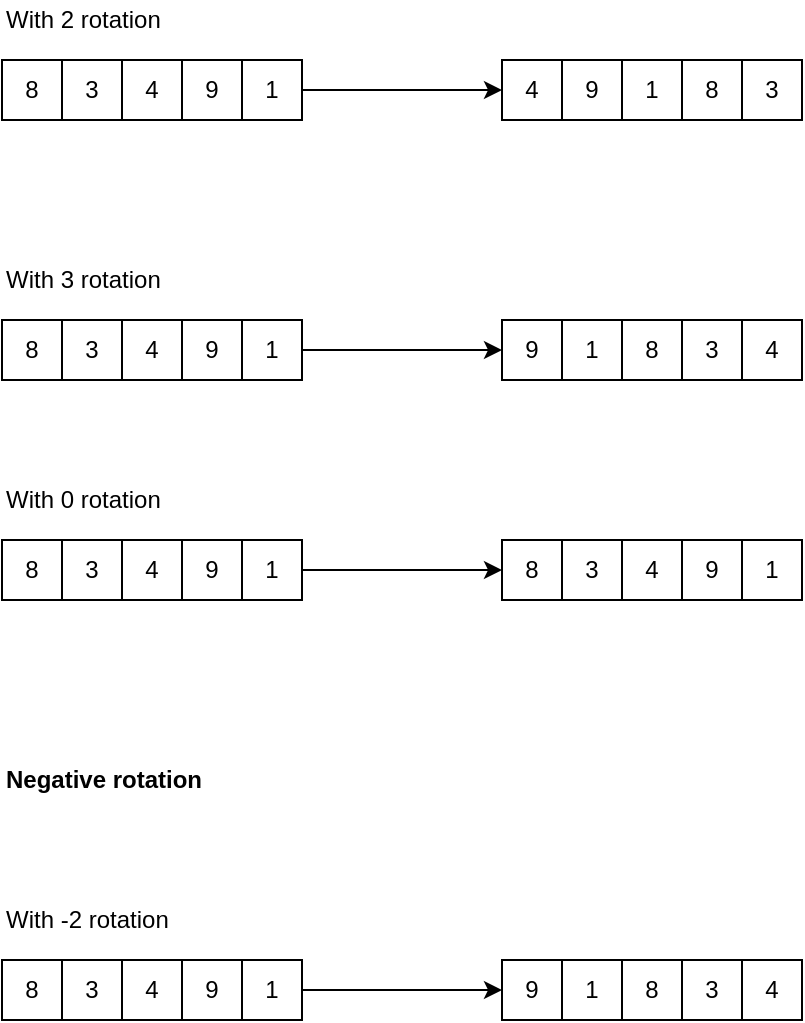 <mxfile version="12.6.4" type="github">
  <diagram id="HrM-nxRuu2O6wdgJGOM7" name="Page-1">
    <mxGraphModel dx="1352" dy="757" grid="1" gridSize="10" guides="1" tooltips="1" connect="1" arrows="1" fold="1" page="1" pageScale="1" pageWidth="850" pageHeight="1100" math="0" shadow="0">
      <root>
        <mxCell id="0"/>
        <mxCell id="1" parent="0"/>
        <mxCell id="QFDXtt2NurlHFwD-7sQe-1" value="8" style="whiteSpace=wrap;html=1;aspect=fixed;" parent="1" vertex="1">
          <mxGeometry x="140" y="180" width="30" height="30" as="geometry"/>
        </mxCell>
        <mxCell id="QFDXtt2NurlHFwD-7sQe-2" value="3" style="whiteSpace=wrap;html=1;aspect=fixed;" parent="1" vertex="1">
          <mxGeometry x="170" y="180" width="30" height="30" as="geometry"/>
        </mxCell>
        <mxCell id="QFDXtt2NurlHFwD-7sQe-3" value="4" style="whiteSpace=wrap;html=1;aspect=fixed;" parent="1" vertex="1">
          <mxGeometry x="200" y="180" width="30" height="30" as="geometry"/>
        </mxCell>
        <mxCell id="QFDXtt2NurlHFwD-7sQe-4" value="9" style="whiteSpace=wrap;html=1;aspect=fixed;" parent="1" vertex="1">
          <mxGeometry x="230" y="180" width="30" height="30" as="geometry"/>
        </mxCell>
        <mxCell id="QFDXtt2NurlHFwD-7sQe-5" value="1" style="whiteSpace=wrap;html=1;aspect=fixed;" parent="1" vertex="1">
          <mxGeometry x="260" y="180" width="30" height="30" as="geometry"/>
        </mxCell>
        <mxCell id="QFDXtt2NurlHFwD-7sQe-7" value="With 2 rotation" style="text;html=1;strokeColor=none;fillColor=none;align=left;verticalAlign=middle;whiteSpace=wrap;rounded=0;" parent="1" vertex="1">
          <mxGeometry x="140" y="150" width="180" height="20" as="geometry"/>
        </mxCell>
        <mxCell id="QFDXtt2NurlHFwD-7sQe-8" value="" style="endArrow=classic;html=1;entryX=0;entryY=0.5;entryDx=0;entryDy=0;" parent="1" source="QFDXtt2NurlHFwD-7sQe-5" target="QFDXtt2NurlHFwD-7sQe-9" edge="1">
          <mxGeometry width="50" height="50" relative="1" as="geometry">
            <mxPoint x="300" y="195" as="sourcePoint"/>
            <mxPoint x="190" y="230" as="targetPoint"/>
          </mxGeometry>
        </mxCell>
        <mxCell id="QFDXtt2NurlHFwD-7sQe-9" value="4" style="whiteSpace=wrap;html=1;aspect=fixed;" parent="1" vertex="1">
          <mxGeometry x="390" y="180" width="30" height="30" as="geometry"/>
        </mxCell>
        <mxCell id="QFDXtt2NurlHFwD-7sQe-10" value="9" style="whiteSpace=wrap;html=1;aspect=fixed;" parent="1" vertex="1">
          <mxGeometry x="420" y="180" width="30" height="30" as="geometry"/>
        </mxCell>
        <mxCell id="QFDXtt2NurlHFwD-7sQe-11" value="1" style="whiteSpace=wrap;html=1;aspect=fixed;" parent="1" vertex="1">
          <mxGeometry x="450" y="180" width="30" height="30" as="geometry"/>
        </mxCell>
        <mxCell id="QFDXtt2NurlHFwD-7sQe-12" value="8" style="whiteSpace=wrap;html=1;aspect=fixed;" parent="1" vertex="1">
          <mxGeometry x="480" y="180" width="30" height="30" as="geometry"/>
        </mxCell>
        <mxCell id="QFDXtt2NurlHFwD-7sQe-13" value="3" style="whiteSpace=wrap;html=1;aspect=fixed;" parent="1" vertex="1">
          <mxGeometry x="510" y="180" width="30" height="30" as="geometry"/>
        </mxCell>
        <mxCell id="QFDXtt2NurlHFwD-7sQe-14" value="8" style="whiteSpace=wrap;html=1;aspect=fixed;" parent="1" vertex="1">
          <mxGeometry x="140" y="310" width="30" height="30" as="geometry"/>
        </mxCell>
        <mxCell id="QFDXtt2NurlHFwD-7sQe-15" value="3" style="whiteSpace=wrap;html=1;aspect=fixed;" parent="1" vertex="1">
          <mxGeometry x="170" y="310" width="30" height="30" as="geometry"/>
        </mxCell>
        <mxCell id="QFDXtt2NurlHFwD-7sQe-16" value="4" style="whiteSpace=wrap;html=1;aspect=fixed;" parent="1" vertex="1">
          <mxGeometry x="200" y="310" width="30" height="30" as="geometry"/>
        </mxCell>
        <mxCell id="QFDXtt2NurlHFwD-7sQe-17" value="9" style="whiteSpace=wrap;html=1;aspect=fixed;" parent="1" vertex="1">
          <mxGeometry x="230" y="310" width="30" height="30" as="geometry"/>
        </mxCell>
        <mxCell id="QFDXtt2NurlHFwD-7sQe-18" value="1" style="whiteSpace=wrap;html=1;aspect=fixed;" parent="1" vertex="1">
          <mxGeometry x="260" y="310" width="30" height="30" as="geometry"/>
        </mxCell>
        <mxCell id="QFDXtt2NurlHFwD-7sQe-19" value="With 3 rotation" style="text;html=1;strokeColor=none;fillColor=none;align=left;verticalAlign=middle;whiteSpace=wrap;rounded=0;" parent="1" vertex="1">
          <mxGeometry x="140" y="280" width="180" height="20" as="geometry"/>
        </mxCell>
        <mxCell id="QFDXtt2NurlHFwD-7sQe-20" value="" style="endArrow=classic;html=1;entryX=0;entryY=0.5;entryDx=0;entryDy=0;" parent="1" source="QFDXtt2NurlHFwD-7sQe-18" target="QFDXtt2NurlHFwD-7sQe-21" edge="1">
          <mxGeometry width="50" height="50" relative="1" as="geometry">
            <mxPoint x="300" y="325" as="sourcePoint"/>
            <mxPoint x="190" y="360" as="targetPoint"/>
          </mxGeometry>
        </mxCell>
        <mxCell id="QFDXtt2NurlHFwD-7sQe-21" value="9" style="whiteSpace=wrap;html=1;aspect=fixed;" parent="1" vertex="1">
          <mxGeometry x="390" y="310" width="30" height="30" as="geometry"/>
        </mxCell>
        <mxCell id="QFDXtt2NurlHFwD-7sQe-22" value="1" style="whiteSpace=wrap;html=1;aspect=fixed;" parent="1" vertex="1">
          <mxGeometry x="420" y="310" width="30" height="30" as="geometry"/>
        </mxCell>
        <mxCell id="QFDXtt2NurlHFwD-7sQe-23" value="8" style="whiteSpace=wrap;html=1;aspect=fixed;" parent="1" vertex="1">
          <mxGeometry x="450" y="310" width="30" height="30" as="geometry"/>
        </mxCell>
        <mxCell id="QFDXtt2NurlHFwD-7sQe-24" value="3" style="whiteSpace=wrap;html=1;aspect=fixed;" parent="1" vertex="1">
          <mxGeometry x="480" y="310" width="30" height="30" as="geometry"/>
        </mxCell>
        <mxCell id="QFDXtt2NurlHFwD-7sQe-25" value="4" style="whiteSpace=wrap;html=1;aspect=fixed;" parent="1" vertex="1">
          <mxGeometry x="510" y="310" width="30" height="30" as="geometry"/>
        </mxCell>
        <mxCell id="QFDXtt2NurlHFwD-7sQe-26" value="8" style="whiteSpace=wrap;html=1;aspect=fixed;" parent="1" vertex="1">
          <mxGeometry x="140" y="420" width="30" height="30" as="geometry"/>
        </mxCell>
        <mxCell id="QFDXtt2NurlHFwD-7sQe-27" value="3" style="whiteSpace=wrap;html=1;aspect=fixed;" parent="1" vertex="1">
          <mxGeometry x="170" y="420" width="30" height="30" as="geometry"/>
        </mxCell>
        <mxCell id="QFDXtt2NurlHFwD-7sQe-28" value="4" style="whiteSpace=wrap;html=1;aspect=fixed;" parent="1" vertex="1">
          <mxGeometry x="200" y="420" width="30" height="30" as="geometry"/>
        </mxCell>
        <mxCell id="QFDXtt2NurlHFwD-7sQe-29" value="9" style="whiteSpace=wrap;html=1;aspect=fixed;" parent="1" vertex="1">
          <mxGeometry x="230" y="420" width="30" height="30" as="geometry"/>
        </mxCell>
        <mxCell id="QFDXtt2NurlHFwD-7sQe-30" value="1" style="whiteSpace=wrap;html=1;aspect=fixed;" parent="1" vertex="1">
          <mxGeometry x="260" y="420" width="30" height="30" as="geometry"/>
        </mxCell>
        <mxCell id="QFDXtt2NurlHFwD-7sQe-31" value="With&amp;nbsp;0 rotation" style="text;html=1;strokeColor=none;fillColor=none;align=left;verticalAlign=middle;whiteSpace=wrap;rounded=0;" parent="1" vertex="1">
          <mxGeometry x="140" y="390" width="180" height="20" as="geometry"/>
        </mxCell>
        <mxCell id="QFDXtt2NurlHFwD-7sQe-32" value="" style="endArrow=classic;html=1;entryX=0;entryY=0.5;entryDx=0;entryDy=0;" parent="1" source="QFDXtt2NurlHFwD-7sQe-30" target="QFDXtt2NurlHFwD-7sQe-38" edge="1">
          <mxGeometry width="50" height="50" relative="1" as="geometry">
            <mxPoint x="300" y="435" as="sourcePoint"/>
            <mxPoint x="390" y="435" as="targetPoint"/>
          </mxGeometry>
        </mxCell>
        <mxCell id="QFDXtt2NurlHFwD-7sQe-38" value="8" style="whiteSpace=wrap;html=1;aspect=fixed;" parent="1" vertex="1">
          <mxGeometry x="390" y="420" width="30" height="30" as="geometry"/>
        </mxCell>
        <mxCell id="QFDXtt2NurlHFwD-7sQe-39" value="3" style="whiteSpace=wrap;html=1;aspect=fixed;" parent="1" vertex="1">
          <mxGeometry x="420" y="420" width="30" height="30" as="geometry"/>
        </mxCell>
        <mxCell id="QFDXtt2NurlHFwD-7sQe-40" value="4" style="whiteSpace=wrap;html=1;aspect=fixed;" parent="1" vertex="1">
          <mxGeometry x="450" y="420" width="30" height="30" as="geometry"/>
        </mxCell>
        <mxCell id="QFDXtt2NurlHFwD-7sQe-41" value="9" style="whiteSpace=wrap;html=1;aspect=fixed;" parent="1" vertex="1">
          <mxGeometry x="480" y="420" width="30" height="30" as="geometry"/>
        </mxCell>
        <mxCell id="QFDXtt2NurlHFwD-7sQe-42" value="1" style="whiteSpace=wrap;html=1;aspect=fixed;" parent="1" vertex="1">
          <mxGeometry x="510" y="420" width="30" height="30" as="geometry"/>
        </mxCell>
        <mxCell id="QFDXtt2NurlHFwD-7sQe-43" value="8" style="whiteSpace=wrap;html=1;aspect=fixed;" parent="1" vertex="1">
          <mxGeometry x="140" y="630" width="30" height="30" as="geometry"/>
        </mxCell>
        <mxCell id="QFDXtt2NurlHFwD-7sQe-44" value="3" style="whiteSpace=wrap;html=1;aspect=fixed;" parent="1" vertex="1">
          <mxGeometry x="170" y="630" width="30" height="30" as="geometry"/>
        </mxCell>
        <mxCell id="QFDXtt2NurlHFwD-7sQe-45" value="4" style="whiteSpace=wrap;html=1;aspect=fixed;" parent="1" vertex="1">
          <mxGeometry x="200" y="630" width="30" height="30" as="geometry"/>
        </mxCell>
        <mxCell id="QFDXtt2NurlHFwD-7sQe-46" value="9" style="whiteSpace=wrap;html=1;aspect=fixed;" parent="1" vertex="1">
          <mxGeometry x="230" y="630" width="30" height="30" as="geometry"/>
        </mxCell>
        <mxCell id="QFDXtt2NurlHFwD-7sQe-47" value="1" style="whiteSpace=wrap;html=1;aspect=fixed;" parent="1" vertex="1">
          <mxGeometry x="260" y="630" width="30" height="30" as="geometry"/>
        </mxCell>
        <mxCell id="QFDXtt2NurlHFwD-7sQe-48" value="&lt;b&gt;Negative rotation&lt;/b&gt;" style="text;html=1;strokeColor=none;fillColor=none;align=left;verticalAlign=middle;whiteSpace=wrap;rounded=0;" parent="1" vertex="1">
          <mxGeometry x="140" y="530" width="180" height="20" as="geometry"/>
        </mxCell>
        <mxCell id="QFDXtt2NurlHFwD-7sQe-49" value="" style="endArrow=classic;html=1;entryX=0;entryY=0.5;entryDx=0;entryDy=0;" parent="1" source="QFDXtt2NurlHFwD-7sQe-47" target="QFDXtt2NurlHFwD-7sQe-50" edge="1">
          <mxGeometry width="50" height="50" relative="1" as="geometry">
            <mxPoint x="300" y="645" as="sourcePoint"/>
            <mxPoint x="390" y="645" as="targetPoint"/>
          </mxGeometry>
        </mxCell>
        <mxCell id="QFDXtt2NurlHFwD-7sQe-50" value="9" style="whiteSpace=wrap;html=1;aspect=fixed;" parent="1" vertex="1">
          <mxGeometry x="390" y="630" width="30" height="30" as="geometry"/>
        </mxCell>
        <mxCell id="QFDXtt2NurlHFwD-7sQe-51" value="1" style="whiteSpace=wrap;html=1;aspect=fixed;" parent="1" vertex="1">
          <mxGeometry x="420" y="630" width="30" height="30" as="geometry"/>
        </mxCell>
        <mxCell id="QFDXtt2NurlHFwD-7sQe-52" value="8" style="whiteSpace=wrap;html=1;aspect=fixed;" parent="1" vertex="1">
          <mxGeometry x="450" y="630" width="30" height="30" as="geometry"/>
        </mxCell>
        <mxCell id="QFDXtt2NurlHFwD-7sQe-53" value="3" style="whiteSpace=wrap;html=1;aspect=fixed;" parent="1" vertex="1">
          <mxGeometry x="480" y="630" width="30" height="30" as="geometry"/>
        </mxCell>
        <mxCell id="QFDXtt2NurlHFwD-7sQe-54" value="4" style="whiteSpace=wrap;html=1;aspect=fixed;" parent="1" vertex="1">
          <mxGeometry x="510" y="630" width="30" height="30" as="geometry"/>
        </mxCell>
        <mxCell id="QFDXtt2NurlHFwD-7sQe-55" value="With -2 rotation" style="text;html=1;strokeColor=none;fillColor=none;align=left;verticalAlign=middle;whiteSpace=wrap;rounded=0;" parent="1" vertex="1">
          <mxGeometry x="140" y="600" width="130" height="20" as="geometry"/>
        </mxCell>
      </root>
    </mxGraphModel>
  </diagram>
</mxfile>

